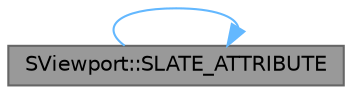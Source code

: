 digraph "SViewport::SLATE_ATTRIBUTE"
{
 // INTERACTIVE_SVG=YES
 // LATEX_PDF_SIZE
  bgcolor="transparent";
  edge [fontname=Helvetica,fontsize=10,labelfontname=Helvetica,labelfontsize=10];
  node [fontname=Helvetica,fontsize=10,shape=box,height=0.2,width=0.4];
  rankdir="LR";
  Node1 [id="Node000001",label="SViewport::SLATE_ATTRIBUTE",height=0.2,width=0.4,color="gray40", fillcolor="grey60", style="filled", fontcolor="black",tooltip="Size of the viewport widget."];
  Node1 -> Node1 [id="edge1_Node000001_Node000001",color="steelblue1",style="solid",tooltip=" "];
}
